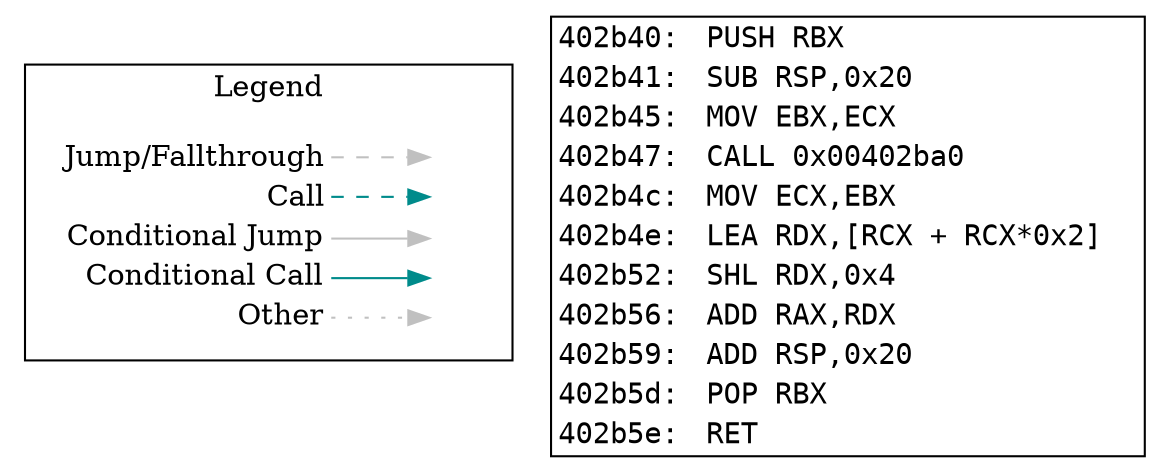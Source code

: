 digraph "func 0x402b40" {
  newrank=true;
  // Flow Type Legend
  subgraph cluster_01 { 
    rank=same;
    node [shape=plaintext]
    label = "Legend";
    key [label=<<table border="0" cellpadding="2" cellspacing="0" cellborder="0">
                  <tr><td align="right" port="i1">Jump/Fallthrough</td></tr>
                  <tr><td align="right" port="i2">Call</td></tr>
                  <tr><td align="right" port="i3">Conditional Jump</td></tr>
                  <tr><td align="right" port="i4">Conditional Call</td></tr>
                  <tr><td align="right" port="i5">Other</td></tr>
               </table>>];
    key2 [label=<<table border="0" cellpadding="2" cellspacing="0" cellborder="0">
                   <tr><td port="i1">&nbsp;</td></tr>
                   <tr><td port="i2">&nbsp;</td></tr>
                   <tr><td port="i3">&nbsp;</td></tr>
                   <tr><td port="i4">&nbsp;</td></tr>
                   <tr><td port="i5">&nbsp;</td></tr>
                </table>>];
    key:i1:e -> key2:i1:w [color=gray style=dashed];
    key:i2:e -> key2:i2:w [color=cyan4 style=dashed];
    key:i3:e -> key2:i3:w [color=gray];
    key:i4:e -> key2:i4:w [color=cyan4];
    key:i5:e -> key2:i5:w [color=gray style=dotted];
  }
  bb_402b40 [shape=plaintext label=<
    <TABLE BORDER="1" CELLBORDER="0" CELLSPACING="0">
      <TR>
        <TD PORT="insn_402b40" ALIGN="RIGHT"><FONT FACE="monospace">402b40: </FONT></TD>
        <TD ALIGN="LEFT"><FONT FACE="monospace">PUSH RBX</FONT></TD>
        <TD>&nbsp;&nbsp;&nbsp;</TD> // for spacing
      </TR>
      <TR>
        <TD PORT="insn_402b41" ALIGN="RIGHT"><FONT FACE="monospace">402b41: </FONT></TD>
        <TD ALIGN="LEFT"><FONT FACE="monospace">SUB RSP,0x20</FONT></TD>
        <TD>&nbsp;&nbsp;&nbsp;</TD> // for spacing
      </TR>
      <TR>
        <TD PORT="insn_402b45" ALIGN="RIGHT"><FONT FACE="monospace">402b45: </FONT></TD>
        <TD ALIGN="LEFT"><FONT FACE="monospace">MOV EBX,ECX</FONT></TD>
        <TD>&nbsp;&nbsp;&nbsp;</TD> // for spacing
      </TR>
      <TR>
        <TD PORT="insn_402b47" ALIGN="RIGHT"><FONT FACE="monospace">402b47: </FONT></TD>
        <TD ALIGN="LEFT"><FONT FACE="monospace">CALL 0x00402ba0</FONT></TD>
        <TD>&nbsp;&nbsp;&nbsp;</TD> // for spacing
      </TR>
      <TR>
        <TD PORT="insn_402b4c" ALIGN="RIGHT"><FONT FACE="monospace">402b4c: </FONT></TD>
        <TD ALIGN="LEFT"><FONT FACE="monospace">MOV ECX,EBX</FONT></TD>
        <TD>&nbsp;&nbsp;&nbsp;</TD> // for spacing
      </TR>
      <TR>
        <TD PORT="insn_402b4e" ALIGN="RIGHT"><FONT FACE="monospace">402b4e: </FONT></TD>
        <TD ALIGN="LEFT"><FONT FACE="monospace">LEA RDX,[RCX + RCX*0x2]</FONT></TD>
        <TD>&nbsp;&nbsp;&nbsp;</TD> // for spacing
      </TR>
      <TR>
        <TD PORT="insn_402b52" ALIGN="RIGHT"><FONT FACE="monospace">402b52: </FONT></TD>
        <TD ALIGN="LEFT"><FONT FACE="monospace">SHL RDX,0x4</FONT></TD>
        <TD>&nbsp;&nbsp;&nbsp;</TD> // for spacing
      </TR>
      <TR>
        <TD PORT="insn_402b56" ALIGN="RIGHT"><FONT FACE="monospace">402b56: </FONT></TD>
        <TD ALIGN="LEFT"><FONT FACE="monospace">ADD RAX,RDX</FONT></TD>
        <TD>&nbsp;&nbsp;&nbsp;</TD> // for spacing
      </TR>
      <TR>
        <TD PORT="insn_402b59" ALIGN="RIGHT"><FONT FACE="monospace">402b59: </FONT></TD>
        <TD ALIGN="LEFT"><FONT FACE="monospace">ADD RSP,0x20</FONT></TD>
        <TD>&nbsp;&nbsp;&nbsp;</TD> // for spacing
      </TR>
      <TR>
        <TD PORT="insn_402b5d" ALIGN="RIGHT"><FONT FACE="monospace">402b5d: </FONT></TD>
        <TD ALIGN="LEFT"><FONT FACE="monospace">POP RBX</FONT></TD>
        <TD>&nbsp;&nbsp;&nbsp;</TD> // for spacing
      </TR>
      <TR>
        <TD PORT="insn_402b5e" ALIGN="RIGHT"><FONT FACE="monospace">402b5e: </FONT></TD>
        <TD ALIGN="LEFT"><FONT FACE="monospace">RET</FONT></TD>
        <TD>&nbsp;&nbsp;&nbsp;</TD> // for spacing
      </TR>
    </TABLE>>];
}